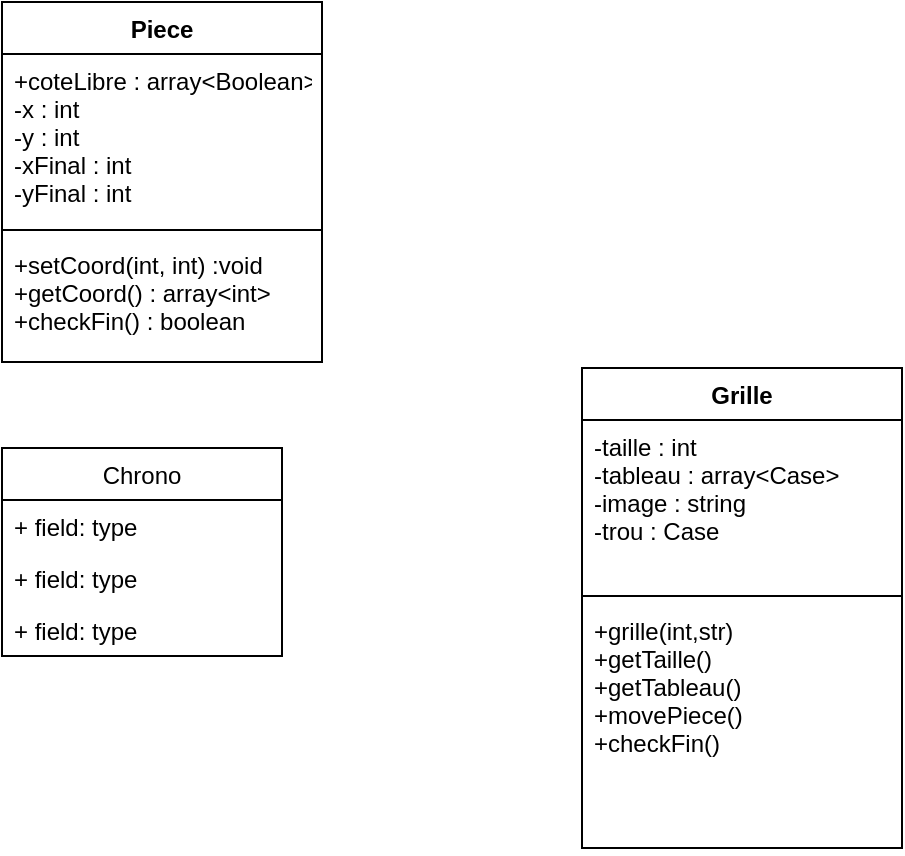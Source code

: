 <mxfile version="13.7.4" type="github">
  <diagram id="C5RBs43oDa-KdzZeNtuy" name="Page-1">
    <mxGraphModel dx="870" dy="595" grid="1" gridSize="10" guides="1" tooltips="1" connect="1" arrows="1" fold="1" page="1" pageScale="1" pageWidth="827" pageHeight="1169" math="0" shadow="0">
      <root>
        <mxCell id="WIyWlLk6GJQsqaUBKTNV-0" />
        <mxCell id="WIyWlLk6GJQsqaUBKTNV-1" parent="WIyWlLk6GJQsqaUBKTNV-0" />
        <mxCell id="tegfBYY8dMS22XdAfOIb-13" value="Grille" style="swimlane;fontStyle=1;align=center;verticalAlign=top;childLayout=stackLayout;horizontal=1;startSize=26;horizontalStack=0;resizeParent=1;resizeParentMax=0;resizeLast=0;collapsible=1;marginBottom=0;" vertex="1" parent="WIyWlLk6GJQsqaUBKTNV-1">
          <mxGeometry x="430" y="310" width="160" height="240" as="geometry" />
        </mxCell>
        <mxCell id="tegfBYY8dMS22XdAfOIb-14" value="-taille : int&#xa;-tableau : array&lt;Case&gt;&#xa;-image : string&#xa;-trou : Case" style="text;strokeColor=none;fillColor=none;align=left;verticalAlign=top;spacingLeft=4;spacingRight=4;overflow=hidden;rotatable=0;points=[[0,0.5],[1,0.5]];portConstraint=eastwest;" vertex="1" parent="tegfBYY8dMS22XdAfOIb-13">
          <mxGeometry y="26" width="160" height="84" as="geometry" />
        </mxCell>
        <mxCell id="tegfBYY8dMS22XdAfOIb-15" value="" style="line;strokeWidth=1;fillColor=none;align=left;verticalAlign=middle;spacingTop=-1;spacingLeft=3;spacingRight=3;rotatable=0;labelPosition=right;points=[];portConstraint=eastwest;" vertex="1" parent="tegfBYY8dMS22XdAfOIb-13">
          <mxGeometry y="110" width="160" height="8" as="geometry" />
        </mxCell>
        <mxCell id="tegfBYY8dMS22XdAfOIb-16" value="+grille(int,str)&#xa;+getTaille()&#xa;+getTableau()&#xa;+movePiece()&#xa;+checkFin()" style="text;strokeColor=none;fillColor=none;align=left;verticalAlign=top;spacingLeft=4;spacingRight=4;overflow=hidden;rotatable=0;points=[[0,0.5],[1,0.5]];portConstraint=eastwest;" vertex="1" parent="tegfBYY8dMS22XdAfOIb-13">
          <mxGeometry y="118" width="160" height="122" as="geometry" />
        </mxCell>
        <mxCell id="tegfBYY8dMS22XdAfOIb-18" value="Piece" style="swimlane;fontStyle=1;align=center;verticalAlign=top;childLayout=stackLayout;horizontal=1;startSize=26;horizontalStack=0;resizeParent=1;resizeParentMax=0;resizeLast=0;collapsible=1;marginBottom=0;" vertex="1" parent="WIyWlLk6GJQsqaUBKTNV-1">
          <mxGeometry x="140" y="127" width="160" height="180" as="geometry" />
        </mxCell>
        <mxCell id="tegfBYY8dMS22XdAfOIb-19" value="+coteLibre : array&lt;Boolean&gt;&#xa;-x : int&#xa;-y : int&#xa;-xFinal : int&#xa;-yFinal : int " style="text;strokeColor=none;fillColor=none;align=left;verticalAlign=top;spacingLeft=4;spacingRight=4;overflow=hidden;rotatable=0;points=[[0,0.5],[1,0.5]];portConstraint=eastwest;" vertex="1" parent="tegfBYY8dMS22XdAfOIb-18">
          <mxGeometry y="26" width="160" height="84" as="geometry" />
        </mxCell>
        <mxCell id="tegfBYY8dMS22XdAfOIb-20" value="" style="line;strokeWidth=1;fillColor=none;align=left;verticalAlign=middle;spacingTop=-1;spacingLeft=3;spacingRight=3;rotatable=0;labelPosition=right;points=[];portConstraint=eastwest;" vertex="1" parent="tegfBYY8dMS22XdAfOIb-18">
          <mxGeometry y="110" width="160" height="8" as="geometry" />
        </mxCell>
        <mxCell id="tegfBYY8dMS22XdAfOIb-21" value="+setCoord(int, int) :void&#xa;+getCoord() : array&lt;int&gt;&#xa;+checkFin() : boolean" style="text;strokeColor=none;fillColor=none;align=left;verticalAlign=top;spacingLeft=4;spacingRight=4;overflow=hidden;rotatable=0;points=[[0,0.5],[1,0.5]];portConstraint=eastwest;" vertex="1" parent="tegfBYY8dMS22XdAfOIb-18">
          <mxGeometry y="118" width="160" height="62" as="geometry" />
        </mxCell>
        <mxCell id="tegfBYY8dMS22XdAfOIb-9" value="Chrono" style="swimlane;fontStyle=0;childLayout=stackLayout;horizontal=1;startSize=26;fillColor=none;horizontalStack=0;resizeParent=1;resizeParentMax=0;resizeLast=0;collapsible=1;marginBottom=0;" vertex="1" parent="WIyWlLk6GJQsqaUBKTNV-1">
          <mxGeometry x="140" y="350" width="140" height="104" as="geometry" />
        </mxCell>
        <mxCell id="tegfBYY8dMS22XdAfOIb-10" value="+ field: type" style="text;strokeColor=none;fillColor=none;align=left;verticalAlign=top;spacingLeft=4;spacingRight=4;overflow=hidden;rotatable=0;points=[[0,0.5],[1,0.5]];portConstraint=eastwest;" vertex="1" parent="tegfBYY8dMS22XdAfOIb-9">
          <mxGeometry y="26" width="140" height="26" as="geometry" />
        </mxCell>
        <mxCell id="tegfBYY8dMS22XdAfOIb-11" value="+ field: type" style="text;strokeColor=none;fillColor=none;align=left;verticalAlign=top;spacingLeft=4;spacingRight=4;overflow=hidden;rotatable=0;points=[[0,0.5],[1,0.5]];portConstraint=eastwest;" vertex="1" parent="tegfBYY8dMS22XdAfOIb-9">
          <mxGeometry y="52" width="140" height="26" as="geometry" />
        </mxCell>
        <mxCell id="tegfBYY8dMS22XdAfOIb-12" value="+ field: type" style="text;strokeColor=none;fillColor=none;align=left;verticalAlign=top;spacingLeft=4;spacingRight=4;overflow=hidden;rotatable=0;points=[[0,0.5],[1,0.5]];portConstraint=eastwest;" vertex="1" parent="tegfBYY8dMS22XdAfOIb-9">
          <mxGeometry y="78" width="140" height="26" as="geometry" />
        </mxCell>
      </root>
    </mxGraphModel>
  </diagram>
</mxfile>
